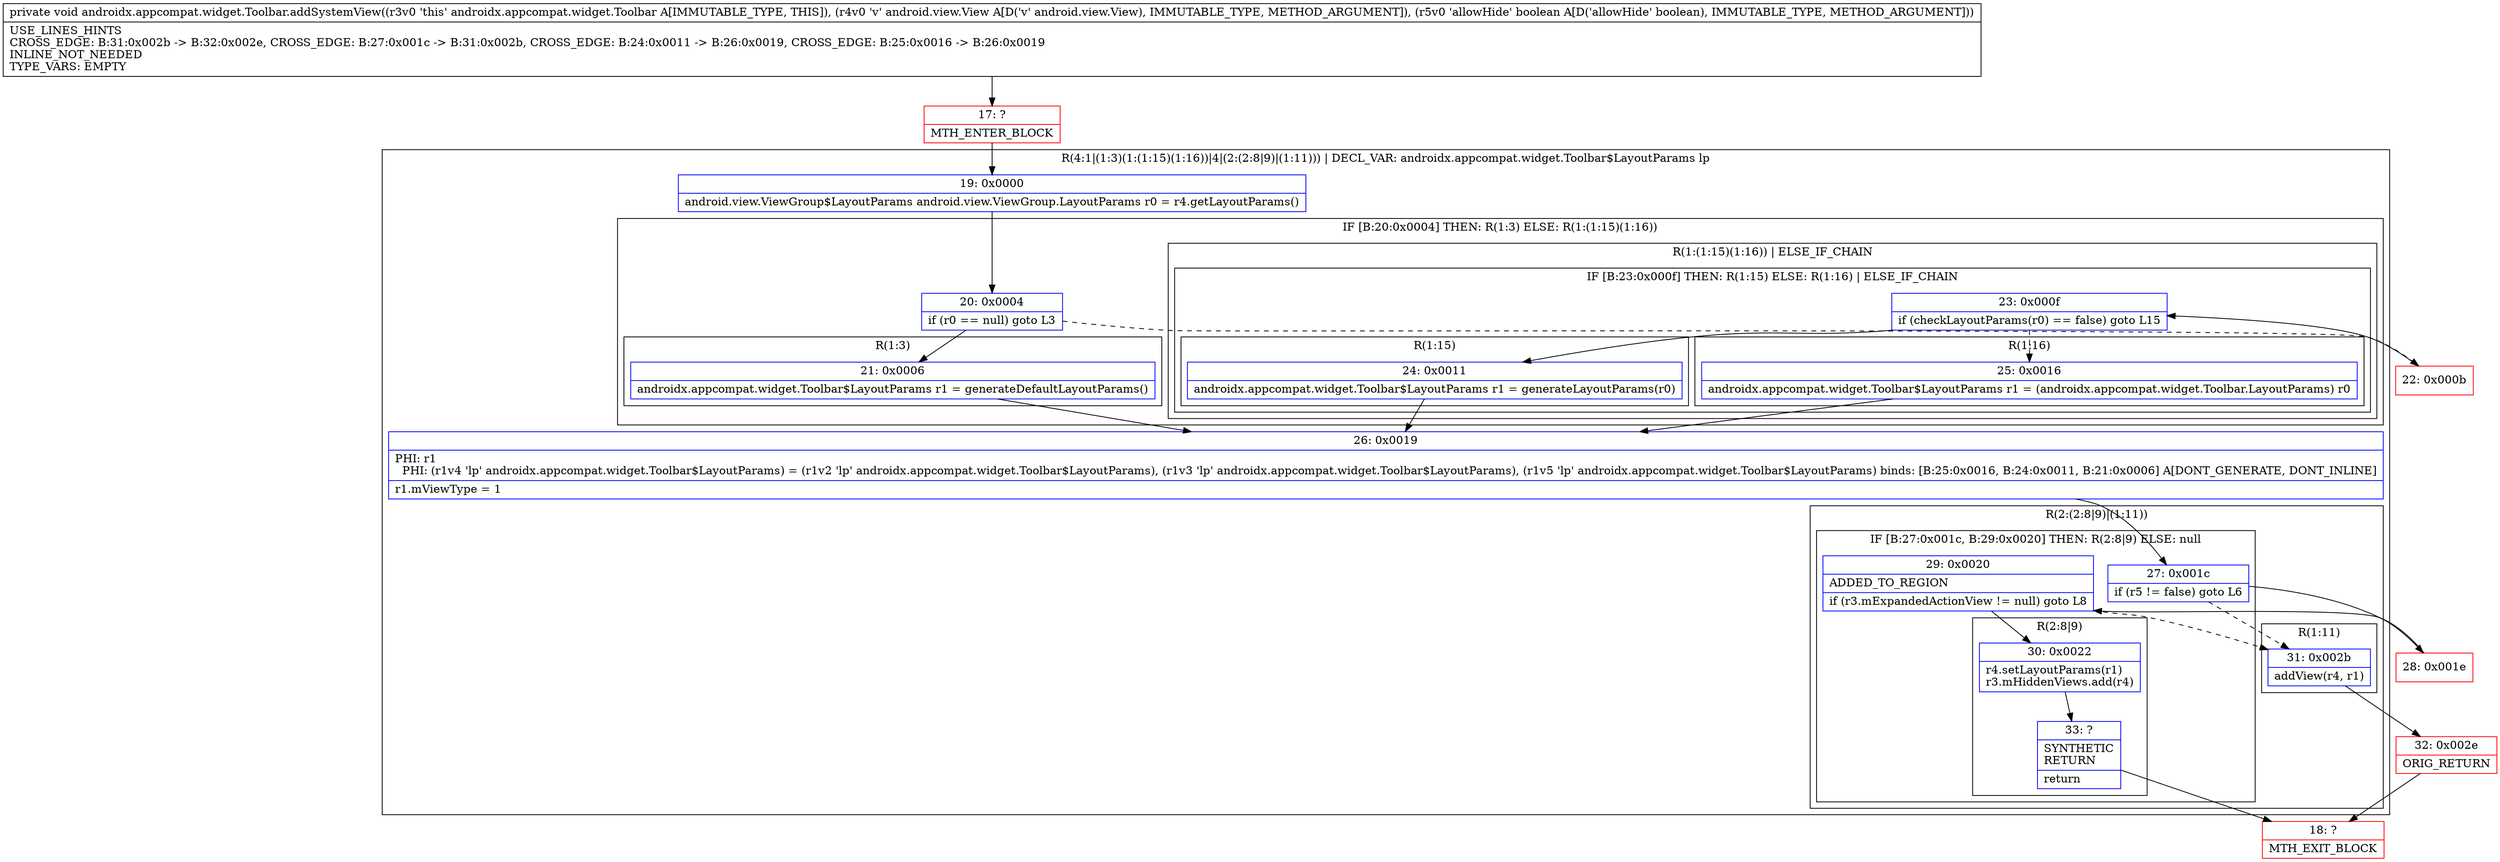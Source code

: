 digraph "CFG forandroidx.appcompat.widget.Toolbar.addSystemView(Landroid\/view\/View;Z)V" {
subgraph cluster_Region_1565561948 {
label = "R(4:1|(1:3)(1:(1:15)(1:16))|4|(2:(2:8|9)|(1:11))) | DECL_VAR: androidx.appcompat.widget.Toolbar$LayoutParams lp\l";
node [shape=record,color=blue];
Node_19 [shape=record,label="{19\:\ 0x0000|android.view.ViewGroup$LayoutParams android.view.ViewGroup.LayoutParams r0 = r4.getLayoutParams()\l}"];
subgraph cluster_IfRegion_1203382002 {
label = "IF [B:20:0x0004] THEN: R(1:3) ELSE: R(1:(1:15)(1:16))";
node [shape=record,color=blue];
Node_20 [shape=record,label="{20\:\ 0x0004|if (r0 == null) goto L3\l}"];
subgraph cluster_Region_1438344819 {
label = "R(1:3)";
node [shape=record,color=blue];
Node_21 [shape=record,label="{21\:\ 0x0006|androidx.appcompat.widget.Toolbar$LayoutParams r1 = generateDefaultLayoutParams()\l}"];
}
subgraph cluster_Region_1310187216 {
label = "R(1:(1:15)(1:16)) | ELSE_IF_CHAIN\l";
node [shape=record,color=blue];
subgraph cluster_IfRegion_1714634680 {
label = "IF [B:23:0x000f] THEN: R(1:15) ELSE: R(1:16) | ELSE_IF_CHAIN\l";
node [shape=record,color=blue];
Node_23 [shape=record,label="{23\:\ 0x000f|if (checkLayoutParams(r0) == false) goto L15\l}"];
subgraph cluster_Region_436981802 {
label = "R(1:15)";
node [shape=record,color=blue];
Node_24 [shape=record,label="{24\:\ 0x0011|androidx.appcompat.widget.Toolbar$LayoutParams r1 = generateLayoutParams(r0)\l}"];
}
subgraph cluster_Region_1134581059 {
label = "R(1:16)";
node [shape=record,color=blue];
Node_25 [shape=record,label="{25\:\ 0x0016|androidx.appcompat.widget.Toolbar$LayoutParams r1 = (androidx.appcompat.widget.Toolbar.LayoutParams) r0\l}"];
}
}
}
}
Node_26 [shape=record,label="{26\:\ 0x0019|PHI: r1 \l  PHI: (r1v4 'lp' androidx.appcompat.widget.Toolbar$LayoutParams) = (r1v2 'lp' androidx.appcompat.widget.Toolbar$LayoutParams), (r1v3 'lp' androidx.appcompat.widget.Toolbar$LayoutParams), (r1v5 'lp' androidx.appcompat.widget.Toolbar$LayoutParams) binds: [B:25:0x0016, B:24:0x0011, B:21:0x0006] A[DONT_GENERATE, DONT_INLINE]\l|r1.mViewType = 1\l}"];
subgraph cluster_Region_642409745 {
label = "R(2:(2:8|9)|(1:11))";
node [shape=record,color=blue];
subgraph cluster_IfRegion_175276013 {
label = "IF [B:27:0x001c, B:29:0x0020] THEN: R(2:8|9) ELSE: null";
node [shape=record,color=blue];
Node_27 [shape=record,label="{27\:\ 0x001c|if (r5 != false) goto L6\l}"];
Node_29 [shape=record,label="{29\:\ 0x0020|ADDED_TO_REGION\l|if (r3.mExpandedActionView != null) goto L8\l}"];
subgraph cluster_Region_1639635781 {
label = "R(2:8|9)";
node [shape=record,color=blue];
Node_30 [shape=record,label="{30\:\ 0x0022|r4.setLayoutParams(r1)\lr3.mHiddenViews.add(r4)\l}"];
Node_33 [shape=record,label="{33\:\ ?|SYNTHETIC\lRETURN\l|return\l}"];
}
}
subgraph cluster_Region_296446204 {
label = "R(1:11)";
node [shape=record,color=blue];
Node_31 [shape=record,label="{31\:\ 0x002b|addView(r4, r1)\l}"];
}
}
}
Node_17 [shape=record,color=red,label="{17\:\ ?|MTH_ENTER_BLOCK\l}"];
Node_28 [shape=record,color=red,label="{28\:\ 0x001e}"];
Node_18 [shape=record,color=red,label="{18\:\ ?|MTH_EXIT_BLOCK\l}"];
Node_32 [shape=record,color=red,label="{32\:\ 0x002e|ORIG_RETURN\l}"];
Node_22 [shape=record,color=red,label="{22\:\ 0x000b}"];
MethodNode[shape=record,label="{private void androidx.appcompat.widget.Toolbar.addSystemView((r3v0 'this' androidx.appcompat.widget.Toolbar A[IMMUTABLE_TYPE, THIS]), (r4v0 'v' android.view.View A[D('v' android.view.View), IMMUTABLE_TYPE, METHOD_ARGUMENT]), (r5v0 'allowHide' boolean A[D('allowHide' boolean), IMMUTABLE_TYPE, METHOD_ARGUMENT]))  | USE_LINES_HINTS\lCROSS_EDGE: B:31:0x002b \-\> B:32:0x002e, CROSS_EDGE: B:27:0x001c \-\> B:31:0x002b, CROSS_EDGE: B:24:0x0011 \-\> B:26:0x0019, CROSS_EDGE: B:25:0x0016 \-\> B:26:0x0019\lINLINE_NOT_NEEDED\lTYPE_VARS: EMPTY\l}"];
MethodNode -> Node_17;Node_19 -> Node_20;
Node_20 -> Node_21;
Node_20 -> Node_22[style=dashed];
Node_21 -> Node_26;
Node_23 -> Node_24;
Node_23 -> Node_25[style=dashed];
Node_24 -> Node_26;
Node_25 -> Node_26;
Node_26 -> Node_27;
Node_27 -> Node_28;
Node_27 -> Node_31[style=dashed];
Node_29 -> Node_30;
Node_29 -> Node_31[style=dashed];
Node_30 -> Node_33;
Node_33 -> Node_18;
Node_31 -> Node_32;
Node_17 -> Node_19;
Node_28 -> Node_29;
Node_32 -> Node_18;
Node_22 -> Node_23;
}

